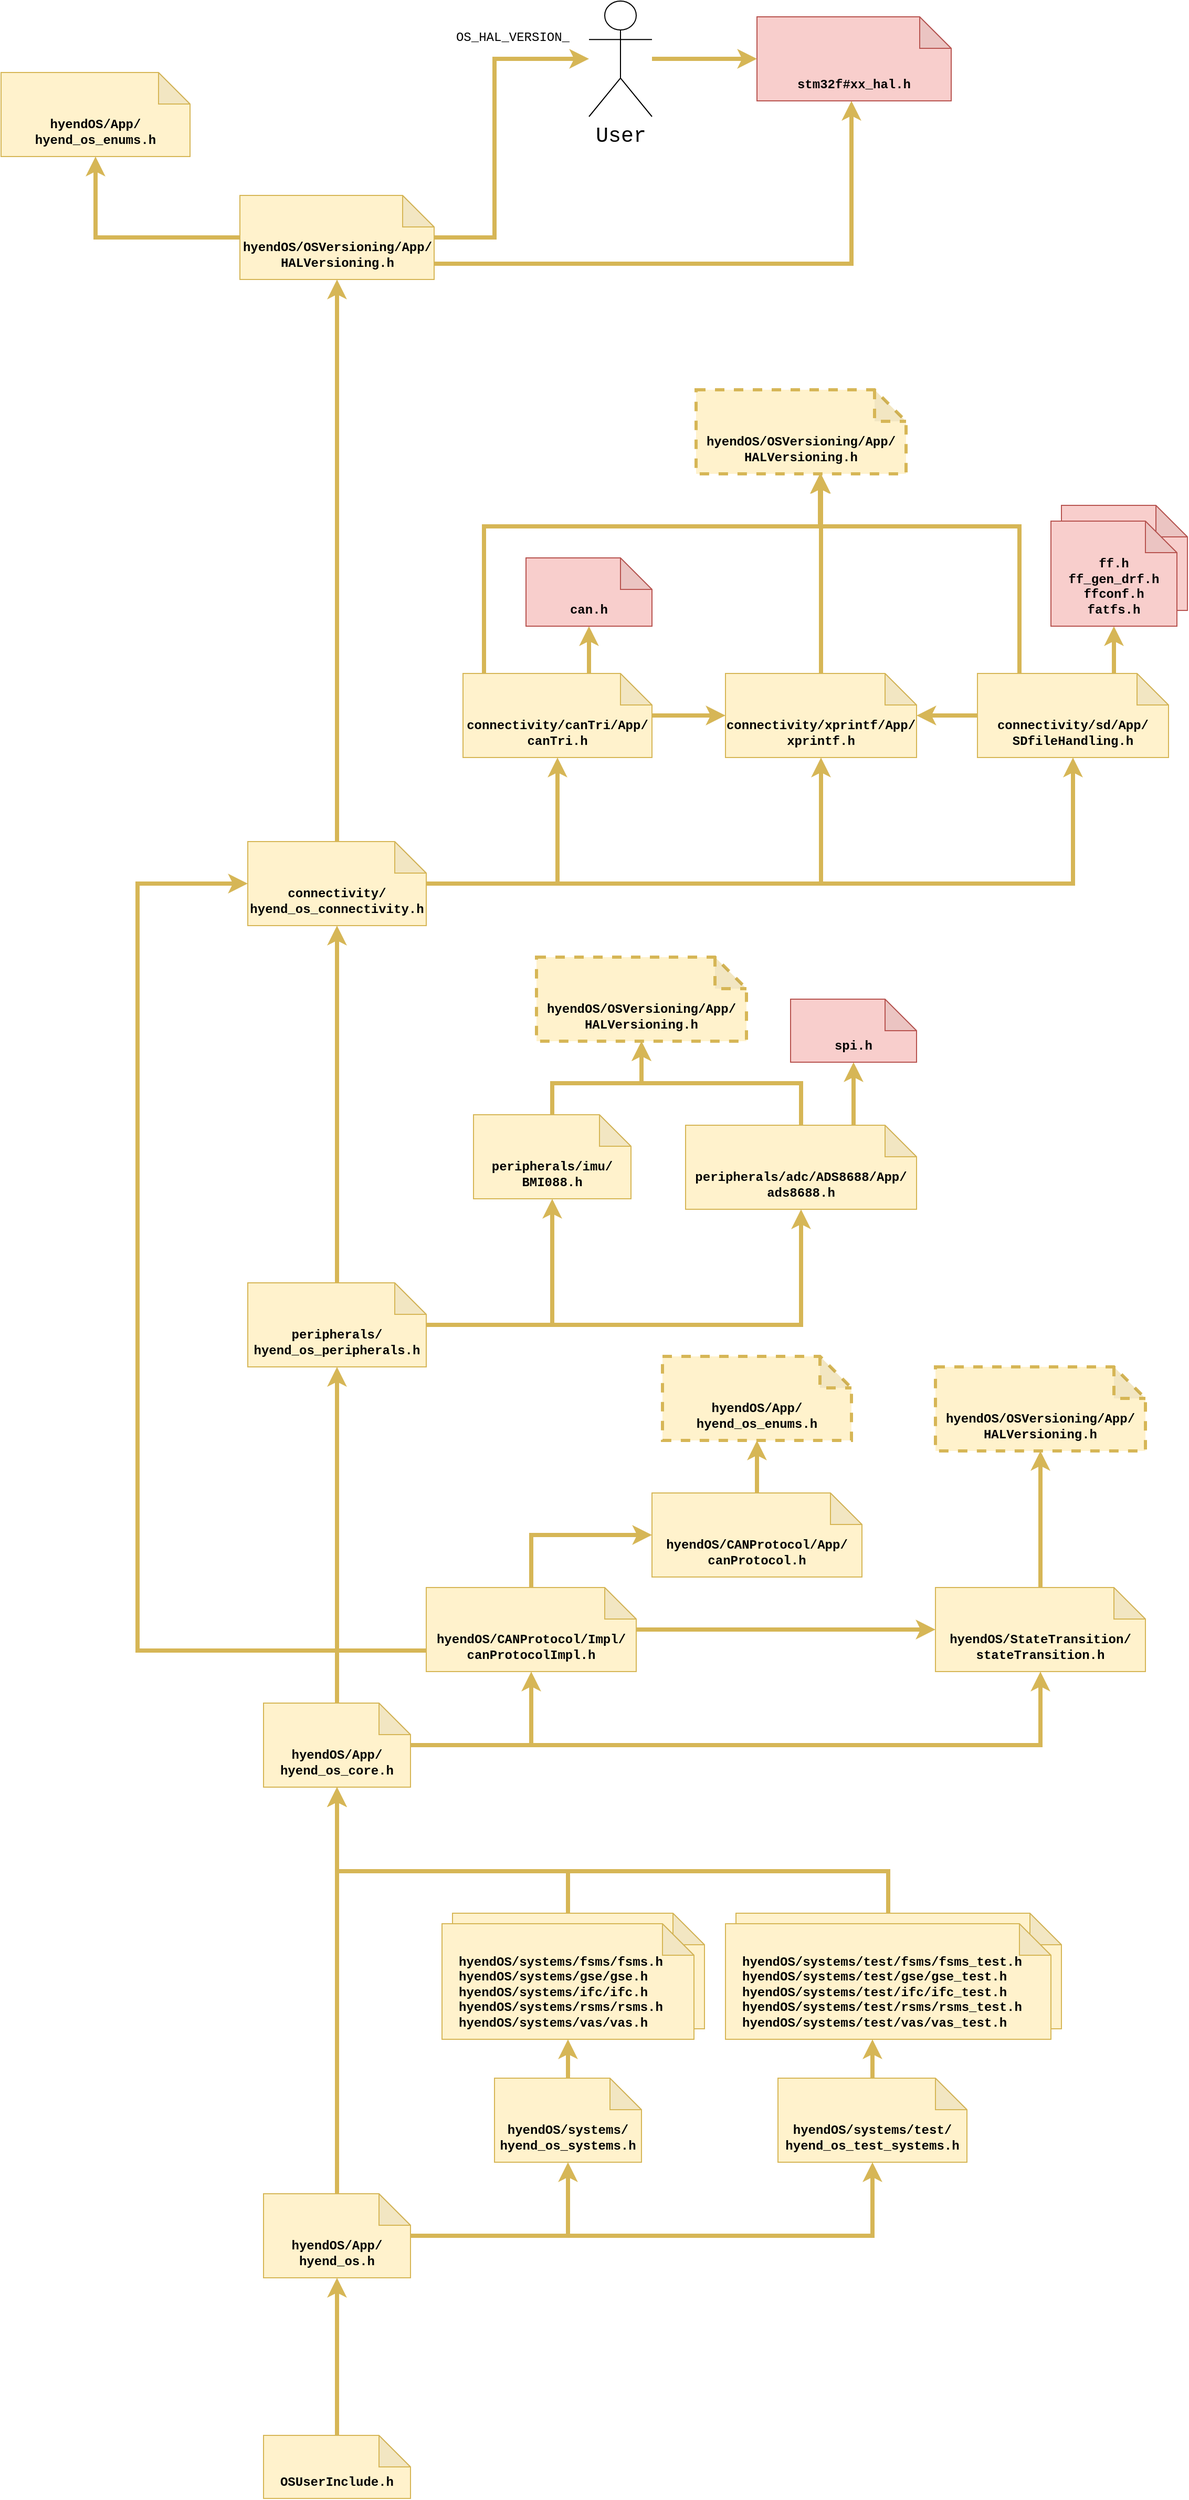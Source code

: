 <mxfile version="14.6.13" type="device"><diagram id="ti6t_PAKVZ9FeWnIseZb" name="Seite-1"><mxGraphModel dx="1941" dy="2885" grid="1" gridSize="10" guides="1" tooltips="1" connect="1" arrows="1" fold="1" page="1" pageScale="1" pageWidth="2336" pageHeight="1654" math="0" shadow="0"><root><mxCell id="0"/><mxCell id="1" parent="0"/><mxCell id="79b5bl42K1SgAm8lING9-11" style="edgeStyle=orthogonalEdgeStyle;rounded=0;orthogonalLoop=1;jettySize=auto;html=1;fontFamily=Courier New;fontSize=12;strokeWidth=4;fillColor=#fff2cc;strokeColor=#d6b656;" edge="1" parent="1" source="79b5bl42K1SgAm8lING9-2" target="79b5bl42K1SgAm8lING9-4"><mxGeometry relative="1" as="geometry"/></mxCell><mxCell id="79b5bl42K1SgAm8lING9-2" value="OSUserInclude.h" style="shape=note;whiteSpace=wrap;html=1;backgroundOutline=1;darkOpacity=0.05;fillColor=#fff2cc;strokeColor=#d6b656;verticalAlign=bottom;fontSize=12;fontFamily=Courier New;fontStyle=1;spacingBottom=6;" vertex="1" parent="1"><mxGeometry x="560" y="1167" width="140" height="60" as="geometry"/></mxCell><mxCell id="79b5bl42K1SgAm8lING9-8" style="edgeStyle=orthogonalEdgeStyle;rounded=0;orthogonalLoop=1;jettySize=auto;html=1;fontFamily=Courier New;fontSize=12;fillColor=#fff2cc;strokeColor=#d6b656;strokeWidth=4;" edge="1" parent="1" source="79b5bl42K1SgAm8lING9-4" target="79b5bl42K1SgAm8lING9-6"><mxGeometry relative="1" as="geometry"/></mxCell><mxCell id="79b5bl42K1SgAm8lING9-9" style="edgeStyle=orthogonalEdgeStyle;rounded=0;orthogonalLoop=1;jettySize=auto;html=1;fontFamily=Courier New;fontSize=12;strokeWidth=4;fillColor=#fff2cc;strokeColor=#d6b656;" edge="1" parent="1" source="79b5bl42K1SgAm8lING9-4" target="79b5bl42K1SgAm8lING9-7"><mxGeometry relative="1" as="geometry"/></mxCell><mxCell id="79b5bl42K1SgAm8lING9-10" style="edgeStyle=orthogonalEdgeStyle;rounded=0;orthogonalLoop=1;jettySize=auto;html=1;fontFamily=Courier New;fontSize=12;strokeWidth=4;fillColor=#fff2cc;strokeColor=#d6b656;" edge="1" parent="1" source="79b5bl42K1SgAm8lING9-4" target="79b5bl42K1SgAm8lING9-5"><mxGeometry relative="1" as="geometry"/></mxCell><mxCell id="79b5bl42K1SgAm8lING9-4" value="hyendOS/App/&lt;br&gt;hyend_os.h" style="shape=note;whiteSpace=wrap;html=1;backgroundOutline=1;darkOpacity=0.05;fillColor=#fff2cc;strokeColor=#d6b656;verticalAlign=bottom;fontSize=12;fontFamily=Courier New;fontStyle=1;spacingBottom=6;" vertex="1" parent="1"><mxGeometry x="560" y="937" width="140" height="80" as="geometry"/></mxCell><mxCell id="79b5bl42K1SgAm8lING9-14" style="edgeStyle=orthogonalEdgeStyle;rounded=0;orthogonalLoop=1;jettySize=auto;html=1;fontFamily=Courier New;fontSize=12;strokeWidth=4;fillColor=#fff2cc;strokeColor=#d6b656;" edge="1" parent="1" source="79b5bl42K1SgAm8lING9-5" target="79b5bl42K1SgAm8lING9-13"><mxGeometry relative="1" as="geometry"/></mxCell><mxCell id="79b5bl42K1SgAm8lING9-19" style="edgeStyle=orthogonalEdgeStyle;rounded=0;orthogonalLoop=1;jettySize=auto;html=1;fontFamily=Courier New;fontSize=12;strokeWidth=4;fillColor=#fff2cc;strokeColor=#d6b656;" edge="1" parent="1" source="79b5bl42K1SgAm8lING9-5" target="79b5bl42K1SgAm8lING9-15"><mxGeometry relative="1" as="geometry"/></mxCell><mxCell id="79b5bl42K1SgAm8lING9-20" style="edgeStyle=orthogonalEdgeStyle;rounded=0;orthogonalLoop=1;jettySize=auto;html=1;fontFamily=Courier New;fontSize=12;strokeWidth=4;fillColor=#fff2cc;strokeColor=#d6b656;" edge="1" parent="1" source="79b5bl42K1SgAm8lING9-5" target="79b5bl42K1SgAm8lING9-17"><mxGeometry relative="1" as="geometry"/></mxCell><mxCell id="79b5bl42K1SgAm8lING9-5" value="hyendOS/App/&lt;br&gt;hyend_os_core.h" style="shape=note;whiteSpace=wrap;html=1;backgroundOutline=1;darkOpacity=0.05;fillColor=#fff2cc;strokeColor=#d6b656;verticalAlign=bottom;fontSize=12;fontFamily=Courier New;fontStyle=1;spacingBottom=6;" vertex="1" parent="1"><mxGeometry x="560" y="470" width="140" height="80" as="geometry"/></mxCell><mxCell id="79b5bl42K1SgAm8lING9-74" style="edgeStyle=orthogonalEdgeStyle;rounded=0;orthogonalLoop=1;jettySize=auto;html=1;fontFamily=Courier New;fontSize=12;strokeWidth=4;fillColor=#fff2cc;strokeColor=#d6b656;" edge="1" parent="1" source="79b5bl42K1SgAm8lING9-6" target="79b5bl42K1SgAm8lING9-73"><mxGeometry relative="1" as="geometry"/></mxCell><mxCell id="79b5bl42K1SgAm8lING9-6" value="hyendOS/systems/&lt;br&gt;hyend_os_systems.h" style="shape=note;whiteSpace=wrap;html=1;backgroundOutline=1;darkOpacity=0.05;fillColor=#fff2cc;strokeColor=#d6b656;verticalAlign=bottom;fontSize=12;fontFamily=Courier New;fontStyle=1;spacingBottom=6;" vertex="1" parent="1"><mxGeometry x="780" y="827" width="140" height="80" as="geometry"/></mxCell><mxCell id="79b5bl42K1SgAm8lING9-77" style="edgeStyle=orthogonalEdgeStyle;rounded=0;orthogonalLoop=1;jettySize=auto;html=1;fontFamily=Courier New;fontSize=12;strokeWidth=4;fillColor=#fff2cc;strokeColor=#d6b656;" edge="1" parent="1" source="79b5bl42K1SgAm8lING9-7" target="79b5bl42K1SgAm8lING9-76"><mxGeometry relative="1" as="geometry"><Array as="points"><mxPoint x="1155" y="827"/><mxPoint x="1155" y="827"/></Array></mxGeometry></mxCell><mxCell id="79b5bl42K1SgAm8lING9-7" value="hyendOS/systems/test/&lt;br&gt;hyend_os_test_systems.h" style="shape=note;whiteSpace=wrap;html=1;backgroundOutline=1;darkOpacity=0.05;fillColor=#fff2cc;strokeColor=#d6b656;verticalAlign=bottom;fontSize=12;fontFamily=Courier New;fontStyle=1;spacingBottom=6;" vertex="1" parent="1"><mxGeometry x="1050" y="827" width="180" height="80" as="geometry"/></mxCell><mxCell id="79b5bl42K1SgAm8lING9-22" style="edgeStyle=orthogonalEdgeStyle;rounded=0;orthogonalLoop=1;jettySize=auto;html=1;fontFamily=Courier New;fontSize=12;strokeWidth=4;fillColor=#fff2cc;strokeColor=#d6b656;" edge="1" parent="1" source="79b5bl42K1SgAm8lING9-13" target="79b5bl42K1SgAm8lING9-21"><mxGeometry relative="1" as="geometry"/></mxCell><mxCell id="79b5bl42K1SgAm8lING9-25" style="edgeStyle=orthogonalEdgeStyle;rounded=0;orthogonalLoop=1;jettySize=auto;html=1;fontFamily=Courier New;fontSize=12;strokeWidth=4;fillColor=#fff2cc;strokeColor=#d6b656;" edge="1" parent="1" source="79b5bl42K1SgAm8lING9-13" target="79b5bl42K1SgAm8lING9-23"><mxGeometry relative="1" as="geometry"/></mxCell><mxCell id="79b5bl42K1SgAm8lING9-26" style="edgeStyle=orthogonalEdgeStyle;rounded=0;orthogonalLoop=1;jettySize=auto;html=1;fontFamily=Courier New;fontSize=12;strokeWidth=4;fillColor=#fff2cc;strokeColor=#d6b656;" edge="1" parent="1" source="79b5bl42K1SgAm8lING9-13" target="79b5bl42K1SgAm8lING9-24"><mxGeometry relative="1" as="geometry"/></mxCell><mxCell id="79b5bl42K1SgAm8lING9-13" value="peripherals/&lt;br&gt;hyend_os_peripherals.h" style="shape=note;whiteSpace=wrap;html=1;backgroundOutline=1;darkOpacity=0.05;fillColor=#fff2cc;strokeColor=#d6b656;verticalAlign=bottom;fontSize=12;fontFamily=Courier New;fontStyle=1;spacingBottom=6;" vertex="1" parent="1"><mxGeometry x="545" y="70" width="170" height="80" as="geometry"/></mxCell><mxCell id="79b5bl42K1SgAm8lING9-68" style="edgeStyle=orthogonalEdgeStyle;rounded=0;orthogonalLoop=1;jettySize=auto;html=1;fontFamily=Courier New;fontSize=12;strokeWidth=4;fillColor=#fff2cc;strokeColor=#d6b656;" edge="1" parent="1" source="79b5bl42K1SgAm8lING9-15" target="79b5bl42K1SgAm8lING9-67"><mxGeometry relative="1" as="geometry"/></mxCell><mxCell id="79b5bl42K1SgAm8lING9-15" value="hyendOS/StateTransition/&lt;br&gt;stateTransition.h" style="shape=note;whiteSpace=wrap;html=1;backgroundOutline=1;darkOpacity=0.05;fillColor=#fff2cc;strokeColor=#d6b656;verticalAlign=bottom;fontSize=12;fontFamily=Courier New;fontStyle=1;spacingBottom=6;" vertex="1" parent="1"><mxGeometry x="1200" y="360" width="200" height="80" as="geometry"/></mxCell><mxCell id="79b5bl42K1SgAm8lING9-70" style="edgeStyle=orthogonalEdgeStyle;rounded=0;orthogonalLoop=1;jettySize=auto;html=1;fontFamily=Courier New;fontSize=12;strokeWidth=4;fillColor=#fff2cc;strokeColor=#d6b656;" edge="1" parent="1" source="79b5bl42K1SgAm8lING9-16" target="79b5bl42K1SgAm8lING9-69"><mxGeometry relative="1" as="geometry"/></mxCell><mxCell id="79b5bl42K1SgAm8lING9-16" value="hyendOS/CANProtocol/App/&lt;br&gt;canProtocol.h" style="shape=note;whiteSpace=wrap;html=1;backgroundOutline=1;darkOpacity=0.05;fillColor=#fff2cc;strokeColor=#d6b656;verticalAlign=bottom;fontSize=12;fontFamily=Courier New;fontStyle=1;spacingBottom=6;" vertex="1" parent="1"><mxGeometry x="930" y="270" width="200" height="80" as="geometry"/></mxCell><mxCell id="79b5bl42K1SgAm8lING9-18" style="edgeStyle=orthogonalEdgeStyle;rounded=0;orthogonalLoop=1;jettySize=auto;html=1;fontFamily=Courier New;fontSize=12;strokeWidth=4;fillColor=#fff2cc;strokeColor=#d6b656;" edge="1" parent="1" source="79b5bl42K1SgAm8lING9-17" target="79b5bl42K1SgAm8lING9-16"><mxGeometry relative="1" as="geometry"><Array as="points"><mxPoint x="815" y="310"/></Array></mxGeometry></mxCell><mxCell id="79b5bl42K1SgAm8lING9-71" style="edgeStyle=orthogonalEdgeStyle;rounded=0;orthogonalLoop=1;jettySize=auto;html=1;fontFamily=Courier New;fontSize=12;strokeWidth=4;fillColor=#fff2cc;strokeColor=#d6b656;" edge="1" parent="1" source="79b5bl42K1SgAm8lING9-17" target="79b5bl42K1SgAm8lING9-15"><mxGeometry relative="1" as="geometry"/></mxCell><mxCell id="79b5bl42K1SgAm8lING9-72" style="edgeStyle=orthogonalEdgeStyle;rounded=0;orthogonalLoop=1;jettySize=auto;html=1;fontFamily=Courier New;fontSize=12;strokeWidth=4;fillColor=#fff2cc;strokeColor=#d6b656;" edge="1" parent="1" source="79b5bl42K1SgAm8lING9-17" target="79b5bl42K1SgAm8lING9-21"><mxGeometry relative="1" as="geometry"><Array as="points"><mxPoint x="440" y="420"/><mxPoint x="440" y="-310"/></Array></mxGeometry></mxCell><mxCell id="79b5bl42K1SgAm8lING9-17" value="hyendOS/CANProtocol/Impl/&lt;br&gt;canProtocolImpl.h" style="shape=note;whiteSpace=wrap;html=1;backgroundOutline=1;darkOpacity=0.05;fillColor=#fff2cc;strokeColor=#d6b656;verticalAlign=bottom;fontSize=12;fontFamily=Courier New;fontStyle=1;spacingBottom=6;" vertex="1" parent="1"><mxGeometry x="715" y="360" width="200" height="80" as="geometry"/></mxCell><mxCell id="79b5bl42K1SgAm8lING9-28" style="edgeStyle=orthogonalEdgeStyle;rounded=0;orthogonalLoop=1;jettySize=auto;html=1;fontFamily=Courier New;fontSize=12;strokeWidth=4;fillColor=#fff2cc;strokeColor=#d6b656;" edge="1" parent="1" source="79b5bl42K1SgAm8lING9-21" target="79b5bl42K1SgAm8lING9-27"><mxGeometry relative="1" as="geometry"/></mxCell><mxCell id="79b5bl42K1SgAm8lING9-30" style="edgeStyle=orthogonalEdgeStyle;rounded=0;orthogonalLoop=1;jettySize=auto;html=1;fontFamily=Courier New;fontSize=12;strokeWidth=4;fillColor=#fff2cc;strokeColor=#d6b656;" edge="1" parent="1" source="79b5bl42K1SgAm8lING9-21" target="79b5bl42K1SgAm8lING9-29"><mxGeometry relative="1" as="geometry"/></mxCell><mxCell id="79b5bl42K1SgAm8lING9-33" style="edgeStyle=orthogonalEdgeStyle;rounded=0;orthogonalLoop=1;jettySize=auto;html=1;fontFamily=Courier New;fontSize=12;strokeWidth=4;fillColor=#fff2cc;strokeColor=#d6b656;" edge="1" parent="1" source="79b5bl42K1SgAm8lING9-21" target="79b5bl42K1SgAm8lING9-31"><mxGeometry relative="1" as="geometry"/></mxCell><mxCell id="79b5bl42K1SgAm8lING9-34" style="edgeStyle=orthogonalEdgeStyle;rounded=0;orthogonalLoop=1;jettySize=auto;html=1;fontFamily=Courier New;fontSize=12;strokeWidth=4;fillColor=#fff2cc;strokeColor=#d6b656;" edge="1" parent="1" source="79b5bl42K1SgAm8lING9-21" target="79b5bl42K1SgAm8lING9-32"><mxGeometry relative="1" as="geometry"/></mxCell><mxCell id="79b5bl42K1SgAm8lING9-21" value="connectivity/&lt;br&gt;hyend_os_connectivity.h" style="shape=note;whiteSpace=wrap;html=1;backgroundOutline=1;darkOpacity=0.05;fillColor=#fff2cc;strokeColor=#d6b656;verticalAlign=bottom;fontSize=12;fontFamily=Courier New;fontStyle=1;spacingBottom=6;" vertex="1" parent="1"><mxGeometry x="545" y="-350" width="170" height="80" as="geometry"/></mxCell><mxCell id="79b5bl42K1SgAm8lING9-60" style="edgeStyle=orthogonalEdgeStyle;rounded=0;orthogonalLoop=1;jettySize=auto;html=1;fontFamily=Courier New;fontSize=12;strokeWidth=4;fillColor=#fff2cc;strokeColor=#d6b656;" edge="1" parent="1" source="79b5bl42K1SgAm8lING9-23" target="79b5bl42K1SgAm8lING9-59"><mxGeometry relative="1" as="geometry"><Array as="points"><mxPoint x="1122" y="-90"/><mxPoint x="1122" y="-90"/></Array></mxGeometry></mxCell><mxCell id="79b5bl42K1SgAm8lING9-81" style="edgeStyle=orthogonalEdgeStyle;rounded=0;orthogonalLoop=1;jettySize=auto;html=1;fontFamily=Courier New;fontSize=12;strokeWidth=4;fillColor=#fff2cc;strokeColor=#d6b656;" edge="1" parent="1" source="79b5bl42K1SgAm8lING9-23" target="79b5bl42K1SgAm8lING9-79"><mxGeometry relative="1" as="geometry"><Array as="points"><mxPoint x="1072" y="-120"/><mxPoint x="920" y="-120"/></Array></mxGeometry></mxCell><mxCell id="79b5bl42K1SgAm8lING9-23" value="peripherals/adc/ADS8688/App/&lt;br&gt;ads8688.h" style="shape=note;whiteSpace=wrap;html=1;backgroundOutline=1;darkOpacity=0.05;fillColor=#fff2cc;strokeColor=#d6b656;verticalAlign=bottom;fontSize=12;fontFamily=Courier New;fontStyle=1;spacingBottom=6;" vertex="1" parent="1"><mxGeometry x="962" y="-80" width="220" height="80" as="geometry"/></mxCell><mxCell id="79b5bl42K1SgAm8lING9-80" style="edgeStyle=orthogonalEdgeStyle;rounded=0;orthogonalLoop=1;jettySize=auto;html=1;fontFamily=Courier New;fontSize=12;strokeWidth=4;fillColor=#fff2cc;strokeColor=#d6b656;" edge="1" parent="1" source="79b5bl42K1SgAm8lING9-24" target="79b5bl42K1SgAm8lING9-79"><mxGeometry relative="1" as="geometry"><Array as="points"><mxPoint x="835" y="-120"/><mxPoint x="920" y="-120"/></Array></mxGeometry></mxCell><mxCell id="79b5bl42K1SgAm8lING9-24" value="peripherals/imu/&lt;br&gt;BMI088.h" style="shape=note;whiteSpace=wrap;html=1;backgroundOutline=1;darkOpacity=0.05;fillColor=#fff2cc;strokeColor=#d6b656;verticalAlign=bottom;fontSize=12;fontFamily=Courier New;fontStyle=1;spacingBottom=6;" vertex="1" parent="1"><mxGeometry x="760" y="-90" width="150" height="80" as="geometry"/></mxCell><mxCell id="79b5bl42K1SgAm8lING9-38" style="edgeStyle=orthogonalEdgeStyle;rounded=0;orthogonalLoop=1;jettySize=auto;html=1;fontFamily=Courier New;fontSize=12;strokeWidth=4;fillColor=#fff2cc;strokeColor=#d6b656;" edge="1" parent="1" source="79b5bl42K1SgAm8lING9-27" target="79b5bl42K1SgAm8lING9-36"><mxGeometry relative="1" as="geometry"><Array as="points"><mxPoint x="780" y="-925"/><mxPoint x="780" y="-1095"/></Array></mxGeometry></mxCell><mxCell id="79b5bl42K1SgAm8lING9-39" value="OS_HAL_VERSION_" style="edgeLabel;html=1;align=center;verticalAlign=middle;resizable=0;points=[];fontSize=12;fontFamily=Courier New;" vertex="1" connectable="0" parent="79b5bl42K1SgAm8lING9-38"><mxGeometry x="0.896" relative="1" as="geometry"><mxPoint x="-57" y="-20" as="offset"/></mxGeometry></mxCell><mxCell id="79b5bl42K1SgAm8lING9-40" style="edgeStyle=orthogonalEdgeStyle;rounded=0;orthogonalLoop=1;jettySize=auto;html=1;fontFamily=Courier New;fontSize=12;strokeWidth=4;fillColor=#fff2cc;strokeColor=#d6b656;" edge="1" parent="1" source="79b5bl42K1SgAm8lING9-27" target="79b5bl42K1SgAm8lING9-35"><mxGeometry relative="1" as="geometry"><Array as="points"><mxPoint x="1120" y="-900"/></Array></mxGeometry></mxCell><mxCell id="79b5bl42K1SgAm8lING9-43" style="edgeStyle=orthogonalEdgeStyle;rounded=0;orthogonalLoop=1;jettySize=auto;html=1;fontFamily=Courier New;fontSize=12;strokeWidth=4;fillColor=#fff2cc;strokeColor=#d6b656;" edge="1" parent="1" source="79b5bl42K1SgAm8lING9-27" target="79b5bl42K1SgAm8lING9-42"><mxGeometry relative="1" as="geometry"/></mxCell><mxCell id="79b5bl42K1SgAm8lING9-27" value="hyendOS/OSVersioning/App/&lt;br&gt;HALVersioning.h" style="shape=note;whiteSpace=wrap;html=1;backgroundOutline=1;darkOpacity=0.05;fillColor=#fff2cc;strokeColor=#d6b656;verticalAlign=bottom;fontSize=12;fontFamily=Courier New;fontStyle=1;spacingBottom=6;" vertex="1" parent="1"><mxGeometry x="537.5" y="-965" width="185" height="80" as="geometry"/></mxCell><mxCell id="79b5bl42K1SgAm8lING9-45" style="edgeStyle=orthogonalEdgeStyle;rounded=0;orthogonalLoop=1;jettySize=auto;html=1;fontFamily=Courier New;fontSize=12;strokeWidth=4;fillColor=#fff2cc;strokeColor=#d6b656;" edge="1" parent="1" source="79b5bl42K1SgAm8lING9-29" target="79b5bl42K1SgAm8lING9-32"><mxGeometry relative="1" as="geometry"/></mxCell><mxCell id="79b5bl42K1SgAm8lING9-53" style="edgeStyle=orthogonalEdgeStyle;rounded=0;orthogonalLoop=1;jettySize=auto;html=1;fontFamily=Courier New;fontSize=12;strokeWidth=4;fillColor=#fff2cc;strokeColor=#d6b656;" edge="1" parent="1" source="79b5bl42K1SgAm8lING9-29" target="79b5bl42K1SgAm8lING9-82"><mxGeometry relative="1" as="geometry"><Array as="points"><mxPoint x="770" y="-650"/><mxPoint x="1090" y="-650"/></Array></mxGeometry></mxCell><mxCell id="79b5bl42K1SgAm8lING9-64" style="edgeStyle=orthogonalEdgeStyle;rounded=0;orthogonalLoop=1;jettySize=auto;html=1;fontFamily=Courier New;fontSize=12;strokeWidth=4;fillColor=#fff2cc;strokeColor=#d6b656;" edge="1" parent="1" source="79b5bl42K1SgAm8lING9-29" target="79b5bl42K1SgAm8lING9-63"><mxGeometry relative="1" as="geometry"><Array as="points"><mxPoint x="870" y="-520"/><mxPoint x="870" y="-520"/></Array></mxGeometry></mxCell><mxCell id="79b5bl42K1SgAm8lING9-29" value="connectivity/canTri/App/&lt;br&gt;canTri.h" style="shape=note;whiteSpace=wrap;html=1;backgroundOutline=1;darkOpacity=0.05;fillColor=#fff2cc;strokeColor=#d6b656;verticalAlign=bottom;fontSize=12;fontFamily=Courier New;fontStyle=1;spacingBottom=6;" vertex="1" parent="1"><mxGeometry x="750" y="-510" width="180" height="80" as="geometry"/></mxCell><mxCell id="79b5bl42K1SgAm8lING9-46" style="edgeStyle=orthogonalEdgeStyle;rounded=0;orthogonalLoop=1;jettySize=auto;html=1;fontFamily=Courier New;fontSize=12;strokeWidth=4;fillColor=#fff2cc;strokeColor=#d6b656;" edge="1" parent="1" source="79b5bl42K1SgAm8lING9-31" target="79b5bl42K1SgAm8lING9-32"><mxGeometry relative="1" as="geometry"/></mxCell><mxCell id="79b5bl42K1SgAm8lING9-54" style="edgeStyle=orthogonalEdgeStyle;rounded=0;orthogonalLoop=1;jettySize=auto;html=1;fontFamily=Courier New;fontSize=12;strokeWidth=4;fillColor=#fff2cc;strokeColor=#d6b656;" edge="1" parent="1" source="79b5bl42K1SgAm8lING9-31" target="79b5bl42K1SgAm8lING9-62"><mxGeometry relative="1" as="geometry"><mxPoint x="1670.059" y="-750" as="targetPoint"/><Array as="points"><mxPoint x="1370" y="-530"/><mxPoint x="1370" y="-530"/></Array></mxGeometry></mxCell><mxCell id="79b5bl42K1SgAm8lING9-57" style="edgeStyle=orthogonalEdgeStyle;rounded=0;orthogonalLoop=1;jettySize=auto;html=1;fontFamily=Courier New;fontSize=12;strokeWidth=4;fillColor=#fff2cc;strokeColor=#d6b656;" edge="1" parent="1" source="79b5bl42K1SgAm8lING9-31" target="79b5bl42K1SgAm8lING9-82"><mxGeometry relative="1" as="geometry"><Array as="points"><mxPoint x="1280" y="-650"/><mxPoint x="1090" y="-650"/></Array></mxGeometry></mxCell><mxCell id="79b5bl42K1SgAm8lING9-31" value="connectivity/sd/App/&lt;br&gt;SDfileHandling.h" style="shape=note;whiteSpace=wrap;html=1;backgroundOutline=1;darkOpacity=0.05;fillColor=#fff2cc;strokeColor=#d6b656;verticalAlign=bottom;fontSize=12;fontFamily=Courier New;fontStyle=1;spacingBottom=6;" vertex="1" parent="1"><mxGeometry x="1240" y="-510" width="182" height="80" as="geometry"/></mxCell><mxCell id="79b5bl42K1SgAm8lING9-58" style="edgeStyle=orthogonalEdgeStyle;rounded=0;orthogonalLoop=1;jettySize=auto;html=1;fontFamily=Courier New;fontSize=12;strokeWidth=4;fillColor=#fff2cc;strokeColor=#d6b656;" edge="1" parent="1" source="79b5bl42K1SgAm8lING9-32" target="79b5bl42K1SgAm8lING9-82"><mxGeometry relative="1" as="geometry"><Array as="points"><mxPoint x="1091" y="-670"/><mxPoint x="1091" y="-670"/></Array></mxGeometry></mxCell><mxCell id="79b5bl42K1SgAm8lING9-32" value="connectivity/xprintf/App/&lt;br&gt;xprintf.h" style="shape=note;whiteSpace=wrap;html=1;backgroundOutline=1;darkOpacity=0.05;fillColor=#fff2cc;strokeColor=#d6b656;verticalAlign=bottom;fontSize=12;fontFamily=Courier New;fontStyle=1;spacingBottom=6;" vertex="1" parent="1"><mxGeometry x="1000" y="-510" width="182" height="80" as="geometry"/></mxCell><mxCell id="79b5bl42K1SgAm8lING9-35" value="stm32f#xx_hal.h" style="shape=note;whiteSpace=wrap;html=1;backgroundOutline=1;darkOpacity=0.05;fillColor=#f8cecc;strokeColor=#b85450;verticalAlign=bottom;fontSize=12;fontFamily=Courier New;fontStyle=1;spacingBottom=6;" vertex="1" parent="1"><mxGeometry x="1030" y="-1135" width="185" height="80" as="geometry"/></mxCell><mxCell id="79b5bl42K1SgAm8lING9-41" style="edgeStyle=orthogonalEdgeStyle;rounded=0;orthogonalLoop=1;jettySize=auto;html=1;fontFamily=Courier New;fontSize=12;strokeWidth=4;fillColor=#fff2cc;strokeColor=#d6b656;" edge="1" parent="1" source="79b5bl42K1SgAm8lING9-36" target="79b5bl42K1SgAm8lING9-35"><mxGeometry relative="1" as="geometry"><Array as="points"><mxPoint x="950" y="-1095"/><mxPoint x="950" y="-1095"/></Array></mxGeometry></mxCell><mxCell id="79b5bl42K1SgAm8lING9-36" value="&lt;font style=&quot;font-size: 20px&quot;&gt;User&lt;/font&gt;" style="shape=umlActor;verticalLabelPosition=bottom;verticalAlign=top;html=1;outlineConnect=0;fontFamily=Courier New;fontSize=12;" vertex="1" parent="1"><mxGeometry x="870" y="-1150" width="60" height="110" as="geometry"/></mxCell><mxCell id="79b5bl42K1SgAm8lING9-42" value="hyendOS/App/&lt;br&gt;hyend_os_enums.h" style="shape=note;whiteSpace=wrap;html=1;backgroundOutline=1;darkOpacity=0.05;fillColor=#fff2cc;strokeColor=#d6b656;verticalAlign=bottom;fontSize=12;fontFamily=Courier New;fontStyle=1;spacingBottom=6;" vertex="1" parent="1"><mxGeometry x="310" y="-1082" width="180" height="80" as="geometry"/></mxCell><mxCell id="79b5bl42K1SgAm8lING9-59" value="spi.h" style="shape=note;whiteSpace=wrap;html=1;backgroundOutline=1;darkOpacity=0.05;fillColor=#f8cecc;strokeColor=#b85450;verticalAlign=bottom;fontSize=12;fontFamily=Courier New;fontStyle=1;spacingBottom=6;" vertex="1" parent="1"><mxGeometry x="1062" y="-200" width="120" height="60" as="geometry"/></mxCell><mxCell id="79b5bl42K1SgAm8lING9-63" value="can.h" style="shape=note;whiteSpace=wrap;html=1;backgroundOutline=1;darkOpacity=0.05;fillColor=#f8cecc;strokeColor=#b85450;verticalAlign=bottom;fontSize=12;fontFamily=Courier New;fontStyle=1;spacingBottom=6;" vertex="1" parent="1"><mxGeometry x="810" y="-620" width="120" height="65" as="geometry"/></mxCell><mxCell id="79b5bl42K1SgAm8lING9-67" value="hyendOS/OSVersioning/App/&lt;br&gt;HALVersioning.h" style="shape=note;whiteSpace=wrap;html=1;backgroundOutline=1;darkOpacity=0.05;fillColor=#fff2cc;strokeColor=#d6b656;verticalAlign=bottom;fontSize=12;fontFamily=Courier New;fontStyle=1;spacingBottom=6;strokeWidth=3;dashed=1;" vertex="1" parent="1"><mxGeometry x="1200" y="150" width="200" height="80" as="geometry"/></mxCell><mxCell id="79b5bl42K1SgAm8lING9-69" value="hyendOS/App/&lt;br&gt;hyend_os_enums.h" style="shape=note;whiteSpace=wrap;html=1;backgroundOutline=1;darkOpacity=0.05;fillColor=#fff2cc;strokeColor=#d6b656;verticalAlign=bottom;fontSize=12;fontFamily=Courier New;fontStyle=1;spacingBottom=6;strokeWidth=3;dashed=1;" vertex="1" parent="1"><mxGeometry x="940" y="140" width="180" height="80" as="geometry"/></mxCell><mxCell id="79b5bl42K1SgAm8lING9-75" style="edgeStyle=orthogonalEdgeStyle;rounded=0;orthogonalLoop=1;jettySize=auto;html=1;fontFamily=Courier New;fontSize=12;strokeWidth=4;fillColor=#fff2cc;strokeColor=#d6b656;" edge="1" parent="1" source="79b5bl42K1SgAm8lING9-73" target="79b5bl42K1SgAm8lING9-5"><mxGeometry relative="1" as="geometry"><Array as="points"><mxPoint x="850" y="630"/><mxPoint x="630" y="630"/></Array></mxGeometry></mxCell><mxCell id="79b5bl42K1SgAm8lING9-78" style="edgeStyle=orthogonalEdgeStyle;rounded=0;orthogonalLoop=1;jettySize=auto;html=1;fontFamily=Courier New;fontSize=12;strokeWidth=4;fillColor=#fff2cc;strokeColor=#d6b656;" edge="1" parent="1" source="79b5bl42K1SgAm8lING9-76" target="79b5bl42K1SgAm8lING9-5"><mxGeometry relative="1" as="geometry"><Array as="points"><mxPoint x="1155" y="630"/><mxPoint x="630" y="630"/></Array></mxGeometry></mxCell><mxCell id="79b5bl42K1SgAm8lING9-79" value="hyendOS/OSVersioning/App/&lt;br&gt;HALVersioning.h" style="shape=note;whiteSpace=wrap;html=1;backgroundOutline=1;darkOpacity=0.05;fillColor=#fff2cc;strokeColor=#d6b656;verticalAlign=bottom;fontSize=12;fontFamily=Courier New;fontStyle=1;spacingBottom=6;strokeWidth=3;dashed=1;" vertex="1" parent="1"><mxGeometry x="820" y="-240" width="200" height="80" as="geometry"/></mxCell><mxCell id="79b5bl42K1SgAm8lING9-82" value="hyendOS/OSVersioning/App/&lt;br&gt;HALVersioning.h" style="shape=note;whiteSpace=wrap;html=1;backgroundOutline=1;darkOpacity=0.05;fillColor=#fff2cc;strokeColor=#d6b656;verticalAlign=bottom;fontSize=12;fontFamily=Courier New;fontStyle=1;spacingBottom=6;strokeWidth=3;dashed=1;" vertex="1" parent="1"><mxGeometry x="972" y="-780" width="200" height="80" as="geometry"/></mxCell><mxCell id="79b5bl42K1SgAm8lING9-84" value="" style="group" vertex="1" connectable="0" parent="1"><mxGeometry x="730" y="670" width="250" height="120" as="geometry"/></mxCell><mxCell id="79b5bl42K1SgAm8lING9-83" value="hyendOS/systems/fsms/fsms.h&lt;br&gt;hyendOS/systems/gse/gse.h&lt;br&gt;&lt;div style=&quot;&quot;&gt;&lt;span&gt;hyendOS/systems/ifc/ifc.h&lt;/span&gt;&lt;/div&gt;hyendOS/systems/rsms/rsms.h&lt;br&gt;hyendOS/systems/vas/vas.h" style="shape=note;whiteSpace=wrap;html=1;backgroundOutline=1;darkOpacity=0.05;fillColor=#fff2cc;strokeColor=#d6b656;verticalAlign=bottom;fontSize=12;fontFamily=Courier New;fontStyle=1;spacingBottom=6;align=left;spacingLeft=14;" vertex="1" parent="79b5bl42K1SgAm8lING9-84"><mxGeometry x="10" width="240" height="110" as="geometry"/></mxCell><mxCell id="79b5bl42K1SgAm8lING9-73" value="hyendOS/systems/fsms/fsms.h&lt;br&gt;hyendOS/systems/gse/gse.h&lt;br&gt;&lt;div style=&quot;&quot;&gt;&lt;span&gt;hyendOS/systems/ifc/ifc.h&lt;/span&gt;&lt;/div&gt;hyendOS/systems/rsms/rsms.h&lt;br&gt;hyendOS/systems/vas/vas.h" style="shape=note;whiteSpace=wrap;html=1;backgroundOutline=1;darkOpacity=0.05;fillColor=#fff2cc;strokeColor=#d6b656;verticalAlign=bottom;fontSize=12;fontFamily=Courier New;fontStyle=1;spacingBottom=6;align=left;spacingLeft=14;" vertex="1" parent="79b5bl42K1SgAm8lING9-84"><mxGeometry y="10" width="240" height="110" as="geometry"/></mxCell><mxCell id="79b5bl42K1SgAm8lING9-86" value="" style="group" vertex="1" connectable="0" parent="1"><mxGeometry x="1000" y="670" width="320" height="120" as="geometry"/></mxCell><mxCell id="79b5bl42K1SgAm8lING9-85" value="hyendOS/systems/test/fsms/fsms_test.h&lt;br&gt;hyendOS/systems/test/gse/gse_test.h&lt;br&gt;&lt;div&gt;&lt;span&gt;hyendOS/systems/test/ifc/ifc_test.h&lt;/span&gt;&lt;/div&gt;hyendOS/systems/test/rsms/rsms_test.h&lt;br&gt;hyendOS/systems/test/vas/vas_test.h" style="shape=note;whiteSpace=wrap;html=1;backgroundOutline=1;darkOpacity=0.05;fillColor=#fff2cc;strokeColor=#d6b656;verticalAlign=bottom;fontSize=12;fontFamily=Courier New;fontStyle=1;spacingBottom=6;align=left;spacingLeft=14;" vertex="1" parent="79b5bl42K1SgAm8lING9-86"><mxGeometry x="10" width="310" height="110" as="geometry"/></mxCell><mxCell id="79b5bl42K1SgAm8lING9-76" value="hyendOS/systems/test/fsms/fsms_test.h&lt;br&gt;hyendOS/systems/test/gse/gse_test.h&lt;br&gt;&lt;div&gt;&lt;span&gt;hyendOS/systems/test/ifc/ifc_test.h&lt;/span&gt;&lt;/div&gt;hyendOS/systems/test/rsms/rsms_test.h&lt;br&gt;hyendOS/systems/test/vas/vas_test.h" style="shape=note;whiteSpace=wrap;html=1;backgroundOutline=1;darkOpacity=0.05;fillColor=#fff2cc;strokeColor=#d6b656;verticalAlign=bottom;fontSize=12;fontFamily=Courier New;fontStyle=1;spacingBottom=6;align=left;spacingLeft=14;" vertex="1" parent="79b5bl42K1SgAm8lING9-86"><mxGeometry y="10" width="310" height="110" as="geometry"/></mxCell><mxCell id="79b5bl42K1SgAm8lING9-88" value="" style="group" vertex="1" connectable="0" parent="1"><mxGeometry x="1310" y="-670" width="130" height="115" as="geometry"/></mxCell><mxCell id="79b5bl42K1SgAm8lING9-87" value="ff.h&lt;br&gt;ff_gen_drf.h&lt;br&gt;ffconf.h&lt;br&gt;fatfs.h" style="shape=note;whiteSpace=wrap;html=1;backgroundOutline=1;darkOpacity=0.05;fillColor=#f8cecc;strokeColor=#b85450;verticalAlign=bottom;fontSize=12;fontFamily=Courier New;fontStyle=1;spacingBottom=6;" vertex="1" parent="79b5bl42K1SgAm8lING9-88"><mxGeometry x="10" width="120" height="100" as="geometry"/></mxCell><mxCell id="79b5bl42K1SgAm8lING9-62" value="ff.h&lt;br&gt;ff_gen_drf.h&lt;br&gt;ffconf.h&lt;br&gt;fatfs.h" style="shape=note;whiteSpace=wrap;html=1;backgroundOutline=1;darkOpacity=0.05;fillColor=#f8cecc;strokeColor=#b85450;verticalAlign=bottom;fontSize=12;fontFamily=Courier New;fontStyle=1;spacingBottom=6;" vertex="1" parent="79b5bl42K1SgAm8lING9-88"><mxGeometry y="15" width="120" height="100" as="geometry"/></mxCell></root></mxGraphModel></diagram></mxfile>